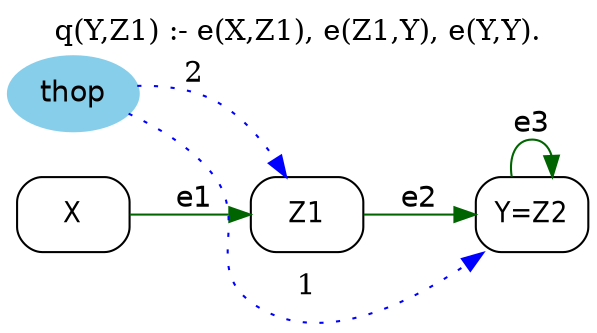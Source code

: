 digraph G {
	graph [bb="0,0,269.19,151.51",
		label="q(Y,Z1) :- e(X,Z1), e(Z1,Y), e(Y,Y).",
		labelloc=t,
		lheight=0.21,
		lp="134.6,140.01",
		lwidth=2.89,
		rankdir=LR
	];
	node [label="\N"];
	Z1	 [fontname="Helvetica-Narrow",
		height=0.5,
		pos="136.19,52.509",
		shape=box,
		style=rounded,
		width=0.75];
	Y	 [fontname="Helvetica-Narrow",
		height=0.5,
		label="Y=Z2",
		pos="242.19,52.509",
		shape=box,
		style=rounded,
		width=0.75];
	Z1 -> Y	 [color=darkgreen,
		fontname=helvetica,
		label=e2,
		lp="189.19,60.009",
		pos="e,214.85,52.509 163.22,52.509 175.83,52.509 191.05,52.509 204.74,52.509"];
	Y -> Y	 [color=darkgreen,
		fontname=helvetica,
		label=e3,
		lp="242.19,96.009",
		pos="e,251.6,70.662 232.79,70.662 231.34,80.048 234.48,88.509 242.19,88.509 246.9,88.509 249.9,85.367 251.2,80.789"];
	X	 [fontname="Helvetica-Narrow",
		height=0.5,
		pos="28.597,52.509",
		shape=box,
		style=rounded,
		width=0.75];
	X -> Z1	 [color=darkgreen,
		fontname=helvetica,
		label=e1,
		lp="83.195,60.009",
		pos="e,109.05,52.509 55.749,52.509 68.747,52.509 84.521,52.509 98.646,52.509"];
	thop	 [color=skyblue,
		fillcolor=skyblue,
		fontname=helvetica,
		height=0.5,
		pos="28.597,110.51",
		shape=oval,
		style="filled,rounded",
		width=0.79437];
	thop -> Z1	 [color=blue,
		constraint=false,
		label=2,
		lp="83.195,119.01",
		pos="e,126.84,70.56 56.962,113.96 68.156,114.13 80.797,112.75 91.195,107.51 103.63,101.25 113.84,89.822 121.38,78.999",
		style=dotted];
	thop -> Y	 [color=blue,
		constraint=false,
		label=1,
		lp="136.19,18.009",
		pos="e,219.9,34.218 52.764,100.64 65.867,94.151 81.35,84.452 91.195,71.509 108.31,49.011 86.555,27.434 109.19,10.509 139.6,-12.221 182.65,\
8.6429 211.45,28.23",
		style=dotted];
}
